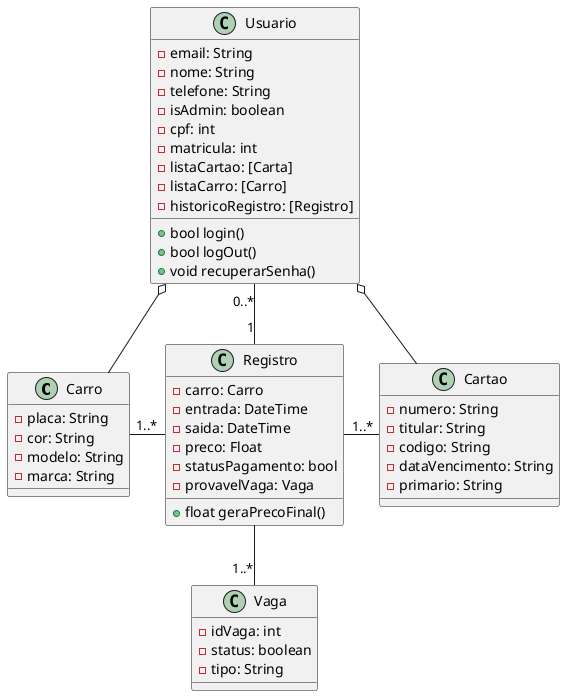 @startuml

class Carro{
 -placa: String
 -cor: String
 -modelo: String
 -marca: String
}

class Vaga{
 -idVaga: int
 -status: boolean
 -tipo: String
}

class Cartao{
 -numero: String
 -titular: String
 -codigo: String
 -dataVencimento: String
 -primario: String
}

class Usuario{
 -email: String
 -nome: String
 -telefone: String
 -isAdmin: boolean
 -cpf: int
 -matricula: int
 -listaCartao: [Carta]
 -listaCarro: [Carro]
 -historicoRegistro: [Registro]
 +bool login()
 +bool logOut()
 +void recuperarSenha()
}


class Registro{
 -carro: Carro
 -entrada: DateTime
 -saida: DateTime
 -preco: Float
 -statusPagamento: bool
 -provavelVaga: Vaga
 +float geraPrecoFinal()
}



Usuario o-- Carro
Usuario o-- Cartao
Usuario "0..*" -- "1" Registro 
Carro "1..*" -  Registro 
Registro  - "1..*" Cartao
Registro  -- "1..*" Vaga

@enduml
